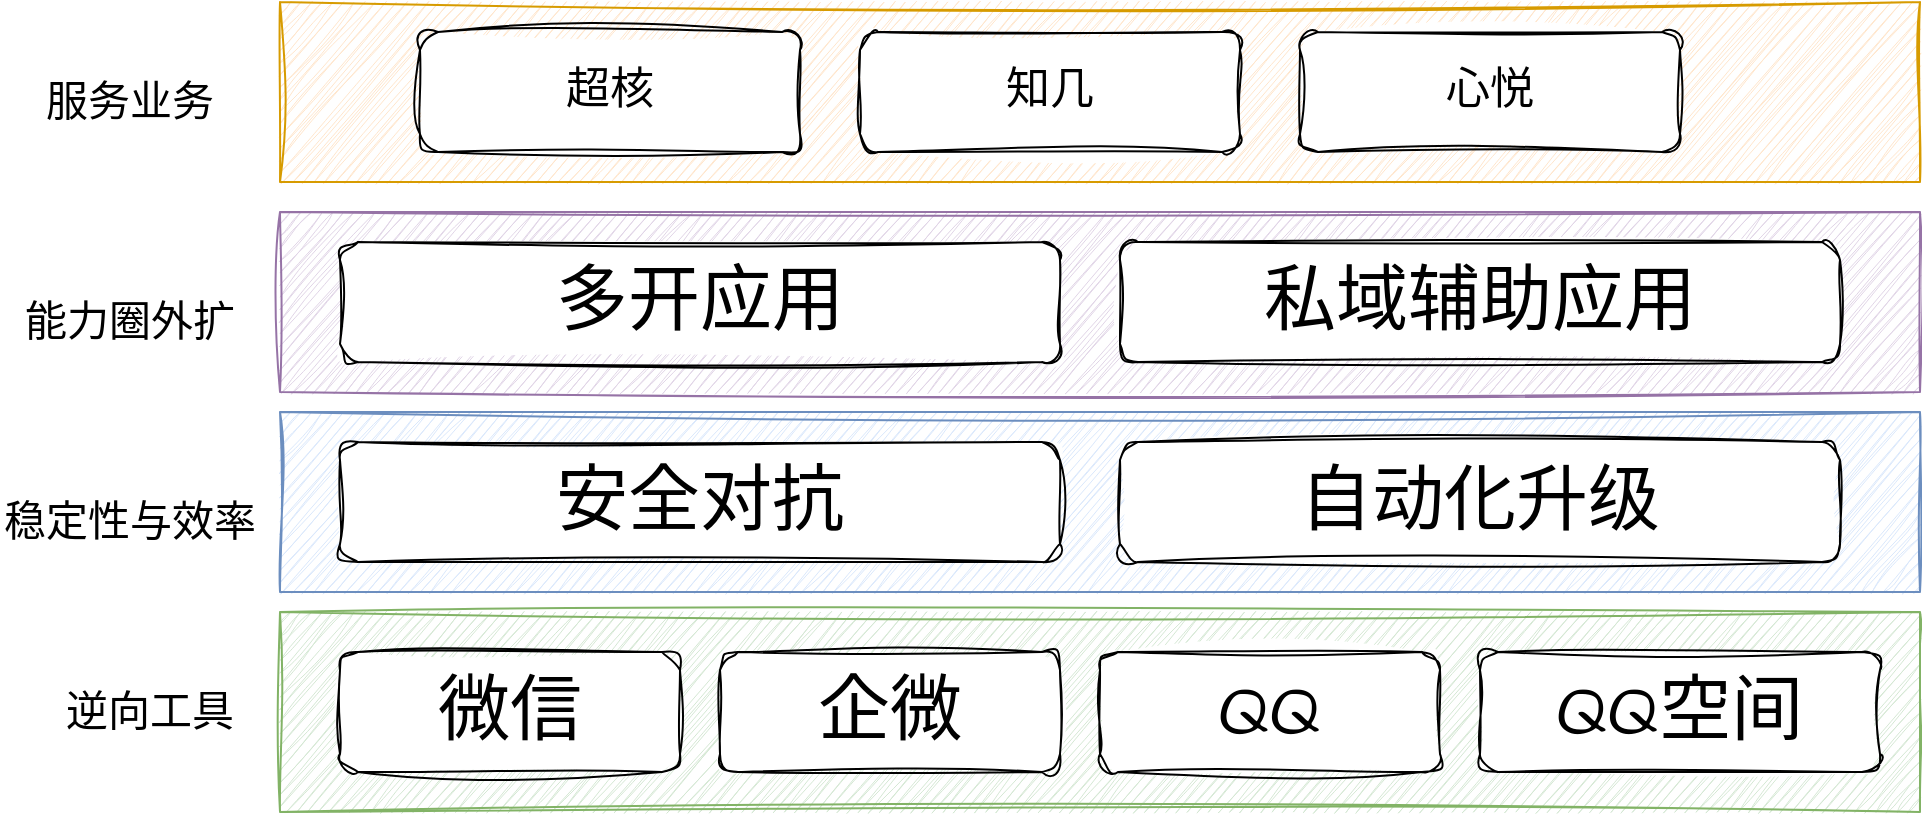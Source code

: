 <mxfile version="27.1.3">
  <diagram name="第 1 页" id="aimSJ0dh8W9tADsjNhFP">
    <mxGraphModel dx="1234" dy="770" grid="1" gridSize="10" guides="1" tooltips="1" connect="1" arrows="1" fold="1" page="1" pageScale="1" pageWidth="827" pageHeight="1169" math="0" shadow="0">
      <root>
        <mxCell id="0" />
        <mxCell id="1" parent="0" />
        <mxCell id="1Vk-jTQf-b6BDEaOAY5S-19" value="" style="rounded=0;whiteSpace=wrap;html=1;sketch=1;hachureGap=4;jiggle=2;curveFitting=1;fontFamily=Architects Daughter;fontSource=https%3A%2F%2Ffonts.googleapis.com%2Fcss%3Ffamily%3DArchitects%2BDaughter;fillColor=#ffe6cc;strokeColor=#d79b00;" vertex="1" parent="1">
          <mxGeometry x="170" y="55" width="820" height="90" as="geometry" />
        </mxCell>
        <mxCell id="1Vk-jTQf-b6BDEaOAY5S-11" value="" style="rounded=0;whiteSpace=wrap;html=1;sketch=1;hachureGap=4;jiggle=2;curveFitting=1;fontFamily=Architects Daughter;fontSource=https%3A%2F%2Ffonts.googleapis.com%2Fcss%3Ffamily%3DArchitects%2BDaughter;fillColor=#e1d5e7;strokeColor=#9673a6;" vertex="1" parent="1">
          <mxGeometry x="170" y="160" width="820" height="90" as="geometry" />
        </mxCell>
        <mxCell id="1Vk-jTQf-b6BDEaOAY5S-8" value="" style="rounded=0;whiteSpace=wrap;html=1;sketch=1;hachureGap=4;jiggle=2;curveFitting=1;fontFamily=Architects Daughter;fontSource=https%3A%2F%2Ffonts.googleapis.com%2Fcss%3Ffamily%3DArchitects%2BDaughter;fillColor=#dae8fc;strokeColor=#6c8ebf;" vertex="1" parent="1">
          <mxGeometry x="170" y="260" width="820" height="90" as="geometry" />
        </mxCell>
        <mxCell id="1Vk-jTQf-b6BDEaOAY5S-5" value="" style="rounded=0;whiteSpace=wrap;html=1;sketch=1;hachureGap=4;jiggle=2;curveFitting=1;fontFamily=Architects Daughter;fontSource=https%3A%2F%2Ffonts.googleapis.com%2Fcss%3Ffamily%3DArchitects%2BDaughter;fillColor=#d5e8d4;strokeColor=#82b366;" vertex="1" parent="1">
          <mxGeometry x="170" y="360" width="820" height="100" as="geometry" />
        </mxCell>
        <mxCell id="1Vk-jTQf-b6BDEaOAY5S-1" value="&lt;span style=&quot;font-size: 36px;&quot;&gt;微信&lt;/span&gt;" style="rounded=1;whiteSpace=wrap;html=1;sketch=1;hachureGap=4;jiggle=2;curveFitting=1;fontFamily=Architects Daughter;fontSource=https%3A%2F%2Ffonts.googleapis.com%2Fcss%3Ffamily%3DArchitects%2BDaughter;" vertex="1" parent="1">
          <mxGeometry x="200" y="380" width="170" height="60" as="geometry" />
        </mxCell>
        <mxCell id="1Vk-jTQf-b6BDEaOAY5S-2" value="&lt;font style=&quot;font-size: 36px;&quot;&gt;企微&lt;/font&gt;" style="rounded=1;whiteSpace=wrap;html=1;sketch=1;hachureGap=4;jiggle=2;curveFitting=1;fontFamily=Architects Daughter;fontSource=https%3A%2F%2Ffonts.googleapis.com%2Fcss%3Ffamily%3DArchitects%2BDaughter;" vertex="1" parent="1">
          <mxGeometry x="390" y="380" width="170" height="60" as="geometry" />
        </mxCell>
        <mxCell id="1Vk-jTQf-b6BDEaOAY5S-3" value="&lt;font style=&quot;font-size: 36px;&quot;&gt;QQ&lt;/font&gt;" style="rounded=1;whiteSpace=wrap;html=1;sketch=1;hachureGap=4;jiggle=2;curveFitting=1;fontFamily=Architects Daughter;fontSource=https%3A%2F%2Ffonts.googleapis.com%2Fcss%3Ffamily%3DArchitects%2BDaughter;" vertex="1" parent="1">
          <mxGeometry x="580" y="380" width="170" height="60" as="geometry" />
        </mxCell>
        <mxCell id="1Vk-jTQf-b6BDEaOAY5S-4" value="&lt;font style=&quot;font-size: 36px;&quot;&gt;QQ空间&lt;/font&gt;" style="rounded=1;whiteSpace=wrap;html=1;sketch=1;hachureGap=4;jiggle=2;curveFitting=1;fontFamily=Architects Daughter;fontSource=https%3A%2F%2Ffonts.googleapis.com%2Fcss%3Ffamily%3DArchitects%2BDaughter;" vertex="1" parent="1">
          <mxGeometry x="770" y="380" width="200" height="60" as="geometry" />
        </mxCell>
        <mxCell id="1Vk-jTQf-b6BDEaOAY5S-6" value="&lt;span style=&quot;font-size: 36px;&quot;&gt;安全对抗&lt;/span&gt;" style="rounded=1;whiteSpace=wrap;html=1;sketch=1;hachureGap=4;jiggle=2;curveFitting=1;fontFamily=Architects Daughter;fontSource=https%3A%2F%2Ffonts.googleapis.com%2Fcss%3Ffamily%3DArchitects%2BDaughter;" vertex="1" parent="1">
          <mxGeometry x="200" y="275" width="360" height="60" as="geometry" />
        </mxCell>
        <mxCell id="1Vk-jTQf-b6BDEaOAY5S-7" value="&lt;span style=&quot;font-size: 36px;&quot;&gt;自动化升级&lt;/span&gt;" style="rounded=1;whiteSpace=wrap;html=1;sketch=1;hachureGap=4;jiggle=2;curveFitting=1;fontFamily=Architects Daughter;fontSource=https%3A%2F%2Ffonts.googleapis.com%2Fcss%3Ffamily%3DArchitects%2BDaughter;" vertex="1" parent="1">
          <mxGeometry x="590" y="275" width="360" height="60" as="geometry" />
        </mxCell>
        <mxCell id="1Vk-jTQf-b6BDEaOAY5S-9" value="&lt;span style=&quot;font-size: 36px;&quot;&gt;多开应用&lt;/span&gt;" style="rounded=1;whiteSpace=wrap;html=1;sketch=1;hachureGap=4;jiggle=2;curveFitting=1;fontFamily=Architects Daughter;fontSource=https%3A%2F%2Ffonts.googleapis.com%2Fcss%3Ffamily%3DArchitects%2BDaughter;" vertex="1" parent="1">
          <mxGeometry x="200" y="175" width="360" height="60" as="geometry" />
        </mxCell>
        <mxCell id="1Vk-jTQf-b6BDEaOAY5S-10" value="&lt;span style=&quot;font-size: 36px;&quot;&gt;私域辅助应用&lt;/span&gt;" style="rounded=1;whiteSpace=wrap;html=1;sketch=1;hachureGap=4;jiggle=2;curveFitting=1;fontFamily=Architects Daughter;fontSource=https%3A%2F%2Ffonts.googleapis.com%2Fcss%3Ffamily%3DArchitects%2BDaughter;" vertex="1" parent="1">
          <mxGeometry x="590" y="175" width="360" height="60" as="geometry" />
        </mxCell>
        <mxCell id="1Vk-jTQf-b6BDEaOAY5S-12" value="超核" style="rounded=1;whiteSpace=wrap;html=1;sketch=1;hachureGap=4;jiggle=2;curveFitting=1;fontFamily=Architects Daughter;fontSource=https%3A%2F%2Ffonts.googleapis.com%2Fcss%3Ffamily%3DArchitects%2BDaughter;fontSize=22;" vertex="1" parent="1">
          <mxGeometry x="240" y="70" width="190" height="60" as="geometry" />
        </mxCell>
        <mxCell id="1Vk-jTQf-b6BDEaOAY5S-13" value="逆向工具" style="text;html=1;align=center;verticalAlign=middle;whiteSpace=wrap;rounded=0;fontFamily=Architects Daughter;fontSource=https%3A%2F%2Ffonts.googleapis.com%2Fcss%3Ffamily%3DArchitects%2BDaughter;fontSize=21;" vertex="1" parent="1">
          <mxGeometry x="40" y="395" width="130" height="30" as="geometry" />
        </mxCell>
        <mxCell id="1Vk-jTQf-b6BDEaOAY5S-14" value="稳定性与效率" style="text;html=1;align=center;verticalAlign=middle;whiteSpace=wrap;rounded=0;fontFamily=Architects Daughter;fontSource=https%3A%2F%2Ffonts.googleapis.com%2Fcss%3Ffamily%3DArchitects%2BDaughter;fontSize=21;" vertex="1" parent="1">
          <mxGeometry x="30" y="300" width="130" height="30" as="geometry" />
        </mxCell>
        <mxCell id="1Vk-jTQf-b6BDEaOAY5S-15" value="能力圈外扩" style="text;html=1;align=center;verticalAlign=middle;whiteSpace=wrap;rounded=0;fontFamily=Architects Daughter;fontSource=https%3A%2F%2Ffonts.googleapis.com%2Fcss%3Ffamily%3DArchitects%2BDaughter;fontSize=21;" vertex="1" parent="1">
          <mxGeometry x="30" y="200" width="130" height="30" as="geometry" />
        </mxCell>
        <mxCell id="1Vk-jTQf-b6BDEaOAY5S-17" value="知几" style="rounded=1;whiteSpace=wrap;html=1;sketch=1;hachureGap=4;jiggle=2;curveFitting=1;fontFamily=Architects Daughter;fontSource=https%3A%2F%2Ffonts.googleapis.com%2Fcss%3Ffamily%3DArchitects%2BDaughter;fontSize=22;" vertex="1" parent="1">
          <mxGeometry x="460" y="70" width="190" height="60" as="geometry" />
        </mxCell>
        <mxCell id="1Vk-jTQf-b6BDEaOAY5S-18" value="心悦" style="rounded=1;whiteSpace=wrap;html=1;sketch=1;hachureGap=4;jiggle=2;curveFitting=1;fontFamily=Architects Daughter;fontSource=https%3A%2F%2Ffonts.googleapis.com%2Fcss%3Ffamily%3DArchitects%2BDaughter;fontSize=22;" vertex="1" parent="1">
          <mxGeometry x="680" y="70" width="190" height="60" as="geometry" />
        </mxCell>
        <mxCell id="1Vk-jTQf-b6BDEaOAY5S-20" value="服务业务" style="text;html=1;align=center;verticalAlign=middle;whiteSpace=wrap;rounded=0;fontFamily=Architects Daughter;fontSource=https%3A%2F%2Ffonts.googleapis.com%2Fcss%3Ffamily%3DArchitects%2BDaughter;fontSize=21;" vertex="1" parent="1">
          <mxGeometry x="30" y="90" width="130" height="30" as="geometry" />
        </mxCell>
      </root>
    </mxGraphModel>
  </diagram>
</mxfile>

